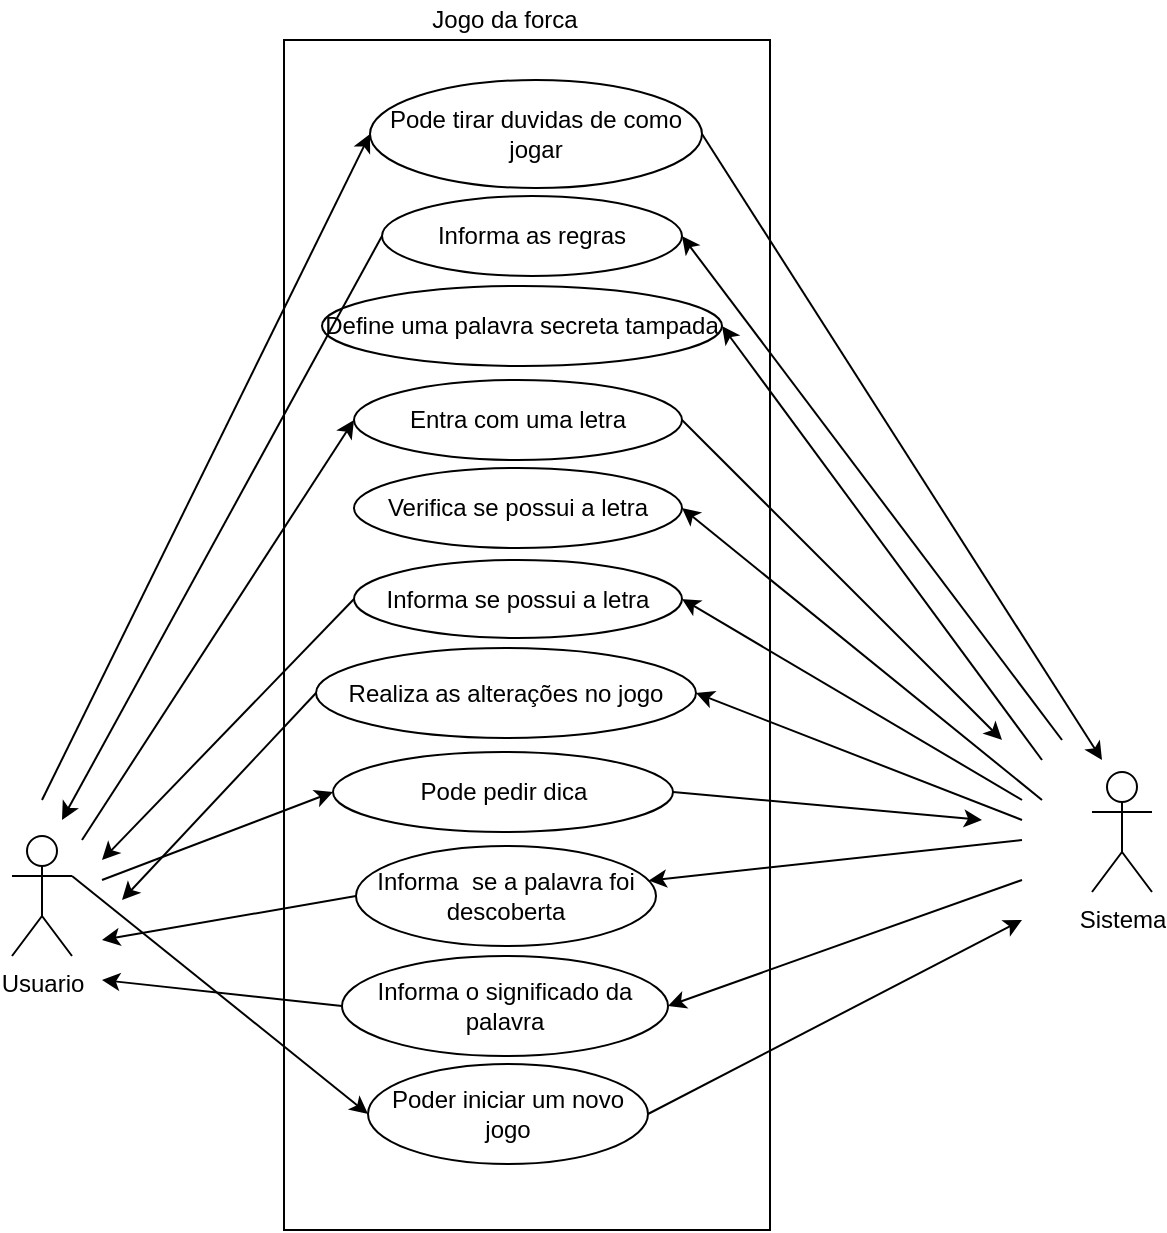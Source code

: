 <mxfile pages="1" version="11.2.1" type="github"><diagram id="IOwl648K49A-1vcLooXm" name="Page-1"><mxGraphModel dx="782" dy="1513" grid="1" gridSize="10" guides="1" tooltips="1" connect="1" arrows="1" fold="1" page="1" pageScale="1" pageWidth="1169" pageHeight="827" math="0" shadow="0"><root><mxCell id="0"/><mxCell id="1" parent="0"/><mxCell id="FnmobK6cQZ2eOHdGpquY-25" value="" style="rounded=0;whiteSpace=wrap;html=1;rotation=90;" vertex="1" parent="1"><mxGeometry x="-5" y="-274" width="595" height="243" as="geometry"/></mxCell><mxCell id="FnmobK6cQZ2eOHdGpquY-1" value="Usuario" style="shape=umlActor;verticalLabelPosition=bottom;labelBackgroundColor=#ffffff;verticalAlign=top;html=1;outlineConnect=0;" vertex="1" parent="1"><mxGeometry x="35" y="-52" width="30" height="60" as="geometry"/></mxCell><mxCell id="FnmobK6cQZ2eOHdGpquY-4" value="Entra com uma letra" style="ellipse;whiteSpace=wrap;html=1;" vertex="1" parent="1"><mxGeometry x="206" y="-280" width="164" height="40" as="geometry"/></mxCell><mxCell id="FnmobK6cQZ2eOHdGpquY-7" value="Jogo da forca" style="text;html=1;strokeColor=none;fillColor=none;align=center;verticalAlign=middle;whiteSpace=wrap;rounded=0;" vertex="1" parent="1"><mxGeometry x="228.5" y="-470" width="105" height="20" as="geometry"/></mxCell><mxCell id="FnmobK6cQZ2eOHdGpquY-22" value="Sistema" style="shape=umlActor;verticalLabelPosition=bottom;labelBackgroundColor=#ffffff;verticalAlign=top;html=1;outlineConnect=0;" vertex="1" parent="1"><mxGeometry x="575" y="-84" width="30" height="60" as="geometry"/></mxCell><mxCell id="FnmobK6cQZ2eOHdGpquY-10" value="Verifica se possui a letra" style="ellipse;whiteSpace=wrap;html=1;" vertex="1" parent="1"><mxGeometry x="206" y="-236" width="164" height="40" as="geometry"/></mxCell><mxCell id="FnmobK6cQZ2eOHdGpquY-11" value="Informa se possui a letra" style="ellipse;whiteSpace=wrap;html=1;" vertex="1" parent="1"><mxGeometry x="206" y="-190" width="164" height="39" as="geometry"/></mxCell><mxCell id="FnmobK6cQZ2eOHdGpquY-16" value="Realiza as alterações no jogo" style="ellipse;whiteSpace=wrap;html=1;" vertex="1" parent="1"><mxGeometry x="187" y="-146" width="190" height="45" as="geometry"/></mxCell><mxCell id="FnmobK6cQZ2eOHdGpquY-17" value="" style="endArrow=classic;html=1;entryX=0;entryY=0.5;entryDx=0;entryDy=0;" edge="1" parent="1" target="FnmobK6cQZ2eOHdGpquY-4"><mxGeometry width="50" height="50" relative="1" as="geometry"><mxPoint x="70" y="-50" as="sourcePoint"/><mxPoint x="90" y="120" as="targetPoint"/></mxGeometry></mxCell><mxCell id="FnmobK6cQZ2eOHdGpquY-21" value="" style="endArrow=classic;html=1;entryX=1;entryY=0.5;entryDx=0;entryDy=0;" edge="1" parent="1" target="FnmobK6cQZ2eOHdGpquY-10"><mxGeometry width="50" height="50" relative="1" as="geometry"><mxPoint x="550" y="-70" as="sourcePoint"/><mxPoint x="90" y="120" as="targetPoint"/></mxGeometry></mxCell><mxCell id="FnmobK6cQZ2eOHdGpquY-26" value="" style="endArrow=classic;html=1;entryX=1;entryY=0.5;entryDx=0;entryDy=0;" edge="1" parent="1" target="FnmobK6cQZ2eOHdGpquY-11"><mxGeometry width="50" height="50" relative="1" as="geometry"><mxPoint x="540" y="-70" as="sourcePoint"/><mxPoint x="90" y="160" as="targetPoint"/></mxGeometry></mxCell><mxCell id="FnmobK6cQZ2eOHdGpquY-28" value="" style="endArrow=classic;html=1;entryX=1;entryY=0.5;entryDx=0;entryDy=0;" edge="1" parent="1" target="FnmobK6cQZ2eOHdGpquY-16"><mxGeometry width="50" height="50" relative="1" as="geometry"><mxPoint x="540" y="-60" as="sourcePoint"/><mxPoint x="390" y="-70" as="targetPoint"/></mxGeometry></mxCell><mxCell id="FnmobK6cQZ2eOHdGpquY-30" value="Informa&amp;nbsp; se a palavra foi descoberta" style="ellipse;whiteSpace=wrap;html=1;" vertex="1" parent="1"><mxGeometry x="207" y="-47" width="150" height="50" as="geometry"/></mxCell><mxCell id="FnmobK6cQZ2eOHdGpquY-31" value="" style="endArrow=classic;html=1;" edge="1" parent="1" target="FnmobK6cQZ2eOHdGpquY-30"><mxGeometry width="50" height="50" relative="1" as="geometry"><mxPoint x="540" y="-50" as="sourcePoint"/><mxPoint x="90" y="160" as="targetPoint"/></mxGeometry></mxCell><mxCell id="FnmobK6cQZ2eOHdGpquY-32" value="Poder iniciar um novo jogo" style="ellipse;whiteSpace=wrap;html=1;" vertex="1" parent="1"><mxGeometry x="213" y="62" width="140" height="50" as="geometry"/></mxCell><mxCell id="FnmobK6cQZ2eOHdGpquY-33" value="" style="endArrow=classic;html=1;exitX=1;exitY=0.333;exitDx=0;exitDy=0;exitPerimeter=0;entryX=0;entryY=0.5;entryDx=0;entryDy=0;" edge="1" parent="1" source="FnmobK6cQZ2eOHdGpquY-1" target="FnmobK6cQZ2eOHdGpquY-32"><mxGeometry width="50" height="50" relative="1" as="geometry"><mxPoint x="40" y="210" as="sourcePoint"/><mxPoint x="90" y="160" as="targetPoint"/></mxGeometry></mxCell><mxCell id="FnmobK6cQZ2eOHdGpquY-34" value="Pode pedir dica" style="ellipse;whiteSpace=wrap;html=1;" vertex="1" parent="1"><mxGeometry x="195.5" y="-94" width="170" height="40" as="geometry"/></mxCell><mxCell id="FnmobK6cQZ2eOHdGpquY-35" value="Define uma palavra secreta tampada" style="ellipse;whiteSpace=wrap;html=1;" vertex="1" parent="1"><mxGeometry x="190" y="-327" width="200" height="40" as="geometry"/></mxCell><mxCell id="FnmobK6cQZ2eOHdGpquY-36" value="" style="endArrow=classic;html=1;entryX=0;entryY=0.5;entryDx=0;entryDy=0;" edge="1" parent="1" target="FnmobK6cQZ2eOHdGpquY-34"><mxGeometry width="50" height="50" relative="1" as="geometry"><mxPoint x="80" y="-30" as="sourcePoint"/><mxPoint x="90" y="170" as="targetPoint"/></mxGeometry></mxCell><mxCell id="FnmobK6cQZ2eOHdGpquY-37" value="" style="endArrow=classic;html=1;entryX=1;entryY=0.5;entryDx=0;entryDy=0;" edge="1" parent="1" target="FnmobK6cQZ2eOHdGpquY-35"><mxGeometry width="50" height="50" relative="1" as="geometry"><mxPoint x="550" y="-90" as="sourcePoint"/><mxPoint x="90" y="170" as="targetPoint"/></mxGeometry></mxCell><mxCell id="FnmobK6cQZ2eOHdGpquY-38" value="Informa o significado da palavra" style="ellipse;whiteSpace=wrap;html=1;" vertex="1" parent="1"><mxGeometry x="200" y="8" width="163" height="50" as="geometry"/></mxCell><mxCell id="FnmobK6cQZ2eOHdGpquY-39" value="" style="endArrow=classic;html=1;entryX=1;entryY=0.5;entryDx=0;entryDy=0;" edge="1" parent="1" target="FnmobK6cQZ2eOHdGpquY-38"><mxGeometry width="50" height="50" relative="1" as="geometry"><mxPoint x="540" y="-30" as="sourcePoint"/><mxPoint x="90" y="170" as="targetPoint"/></mxGeometry></mxCell><mxCell id="FnmobK6cQZ2eOHdGpquY-41" value="Pode tirar duvidas de como jogar" style="ellipse;whiteSpace=wrap;html=1;" vertex="1" parent="1"><mxGeometry x="214" y="-430" width="166" height="54" as="geometry"/></mxCell><mxCell id="FnmobK6cQZ2eOHdGpquY-42" value="Informa as regras" style="ellipse;whiteSpace=wrap;html=1;" vertex="1" parent="1"><mxGeometry x="220" y="-372" width="150" height="40" as="geometry"/></mxCell><mxCell id="FnmobK6cQZ2eOHdGpquY-43" value="" style="endArrow=classic;html=1;entryX=1;entryY=0.5;entryDx=0;entryDy=0;" edge="1" parent="1" target="FnmobK6cQZ2eOHdGpquY-42"><mxGeometry width="50" height="50" relative="1" as="geometry"><mxPoint x="560" y="-100" as="sourcePoint"/><mxPoint x="90" y="170" as="targetPoint"/><Array as="points"/></mxGeometry></mxCell><mxCell id="FnmobK6cQZ2eOHdGpquY-44" value="" style="endArrow=classic;html=1;entryX=0;entryY=0.5;entryDx=0;entryDy=0;" edge="1" parent="1" target="FnmobK6cQZ2eOHdGpquY-41"><mxGeometry width="50" height="50" relative="1" as="geometry"><mxPoint x="50" y="-70" as="sourcePoint"/><mxPoint x="90" y="170" as="targetPoint"/></mxGeometry></mxCell><mxCell id="FnmobK6cQZ2eOHdGpquY-45" value="" style="endArrow=classic;html=1;exitX=0;exitY=0.5;exitDx=0;exitDy=0;" edge="1" parent="1" source="FnmobK6cQZ2eOHdGpquY-42"><mxGeometry width="50" height="50" relative="1" as="geometry"><mxPoint x="40" y="220" as="sourcePoint"/><mxPoint x="60" y="-60" as="targetPoint"/></mxGeometry></mxCell><mxCell id="FnmobK6cQZ2eOHdGpquY-46" value="" style="endArrow=classic;html=1;exitX=0;exitY=0.5;exitDx=0;exitDy=0;" edge="1" parent="1" source="FnmobK6cQZ2eOHdGpquY-16"><mxGeometry width="50" height="50" relative="1" as="geometry"><mxPoint x="40" y="-280" as="sourcePoint"/><mxPoint x="90" y="-20" as="targetPoint"/></mxGeometry></mxCell><mxCell id="FnmobK6cQZ2eOHdGpquY-47" value="" style="endArrow=classic;html=1;exitX=0;exitY=0.5;exitDx=0;exitDy=0;" edge="1" parent="1" source="FnmobK6cQZ2eOHdGpquY-30"><mxGeometry width="50" height="50" relative="1" as="geometry"><mxPoint x="55" y="-255" as="sourcePoint"/><mxPoint x="80" as="targetPoint"/></mxGeometry></mxCell><mxCell id="FnmobK6cQZ2eOHdGpquY-48" value="" style="endArrow=classic;html=1;exitX=0;exitY=0.5;exitDx=0;exitDy=0;" edge="1" parent="1" source="FnmobK6cQZ2eOHdGpquY-11"><mxGeometry width="50" height="50" relative="1" as="geometry"><mxPoint x="65" y="-224" as="sourcePoint"/><mxPoint x="80" y="-40" as="targetPoint"/></mxGeometry></mxCell><mxCell id="FnmobK6cQZ2eOHdGpquY-49" value="" style="endArrow=classic;html=1;exitX=0;exitY=0.5;exitDx=0;exitDy=0;" edge="1" parent="1" source="FnmobK6cQZ2eOHdGpquY-38"><mxGeometry width="50" height="50" relative="1" as="geometry"><mxPoint x="30" y="220" as="sourcePoint"/><mxPoint x="80" y="20" as="targetPoint"/></mxGeometry></mxCell><mxCell id="FnmobK6cQZ2eOHdGpquY-50" value="" style="endArrow=classic;html=1;exitX=1;exitY=0.5;exitDx=0;exitDy=0;" edge="1" parent="1" source="FnmobK6cQZ2eOHdGpquY-41"><mxGeometry width="50" height="50" relative="1" as="geometry"><mxPoint x="30" y="220" as="sourcePoint"/><mxPoint x="580" y="-90" as="targetPoint"/></mxGeometry></mxCell><mxCell id="FnmobK6cQZ2eOHdGpquY-51" value="" style="endArrow=classic;html=1;exitX=1;exitY=0.5;exitDx=0;exitDy=0;" edge="1" parent="1" source="FnmobK6cQZ2eOHdGpquY-4"><mxGeometry width="50" height="50" relative="1" as="geometry"><mxPoint x="30" y="220" as="sourcePoint"/><mxPoint x="530" y="-100" as="targetPoint"/></mxGeometry></mxCell><mxCell id="FnmobK6cQZ2eOHdGpquY-52" value="" style="endArrow=classic;html=1;exitX=1;exitY=0.5;exitDx=0;exitDy=0;" edge="1" parent="1" source="FnmobK6cQZ2eOHdGpquY-34"><mxGeometry width="50" height="50" relative="1" as="geometry"><mxPoint x="30" y="220" as="sourcePoint"/><mxPoint x="520" y="-60" as="targetPoint"/></mxGeometry></mxCell><mxCell id="FnmobK6cQZ2eOHdGpquY-53" value="" style="endArrow=classic;html=1;exitX=1;exitY=0.5;exitDx=0;exitDy=0;" edge="1" parent="1" source="FnmobK6cQZ2eOHdGpquY-32"><mxGeometry width="50" height="50" relative="1" as="geometry"><mxPoint x="30" y="220" as="sourcePoint"/><mxPoint x="540" y="-10" as="targetPoint"/></mxGeometry></mxCell></root></mxGraphModel></diagram></mxfile>